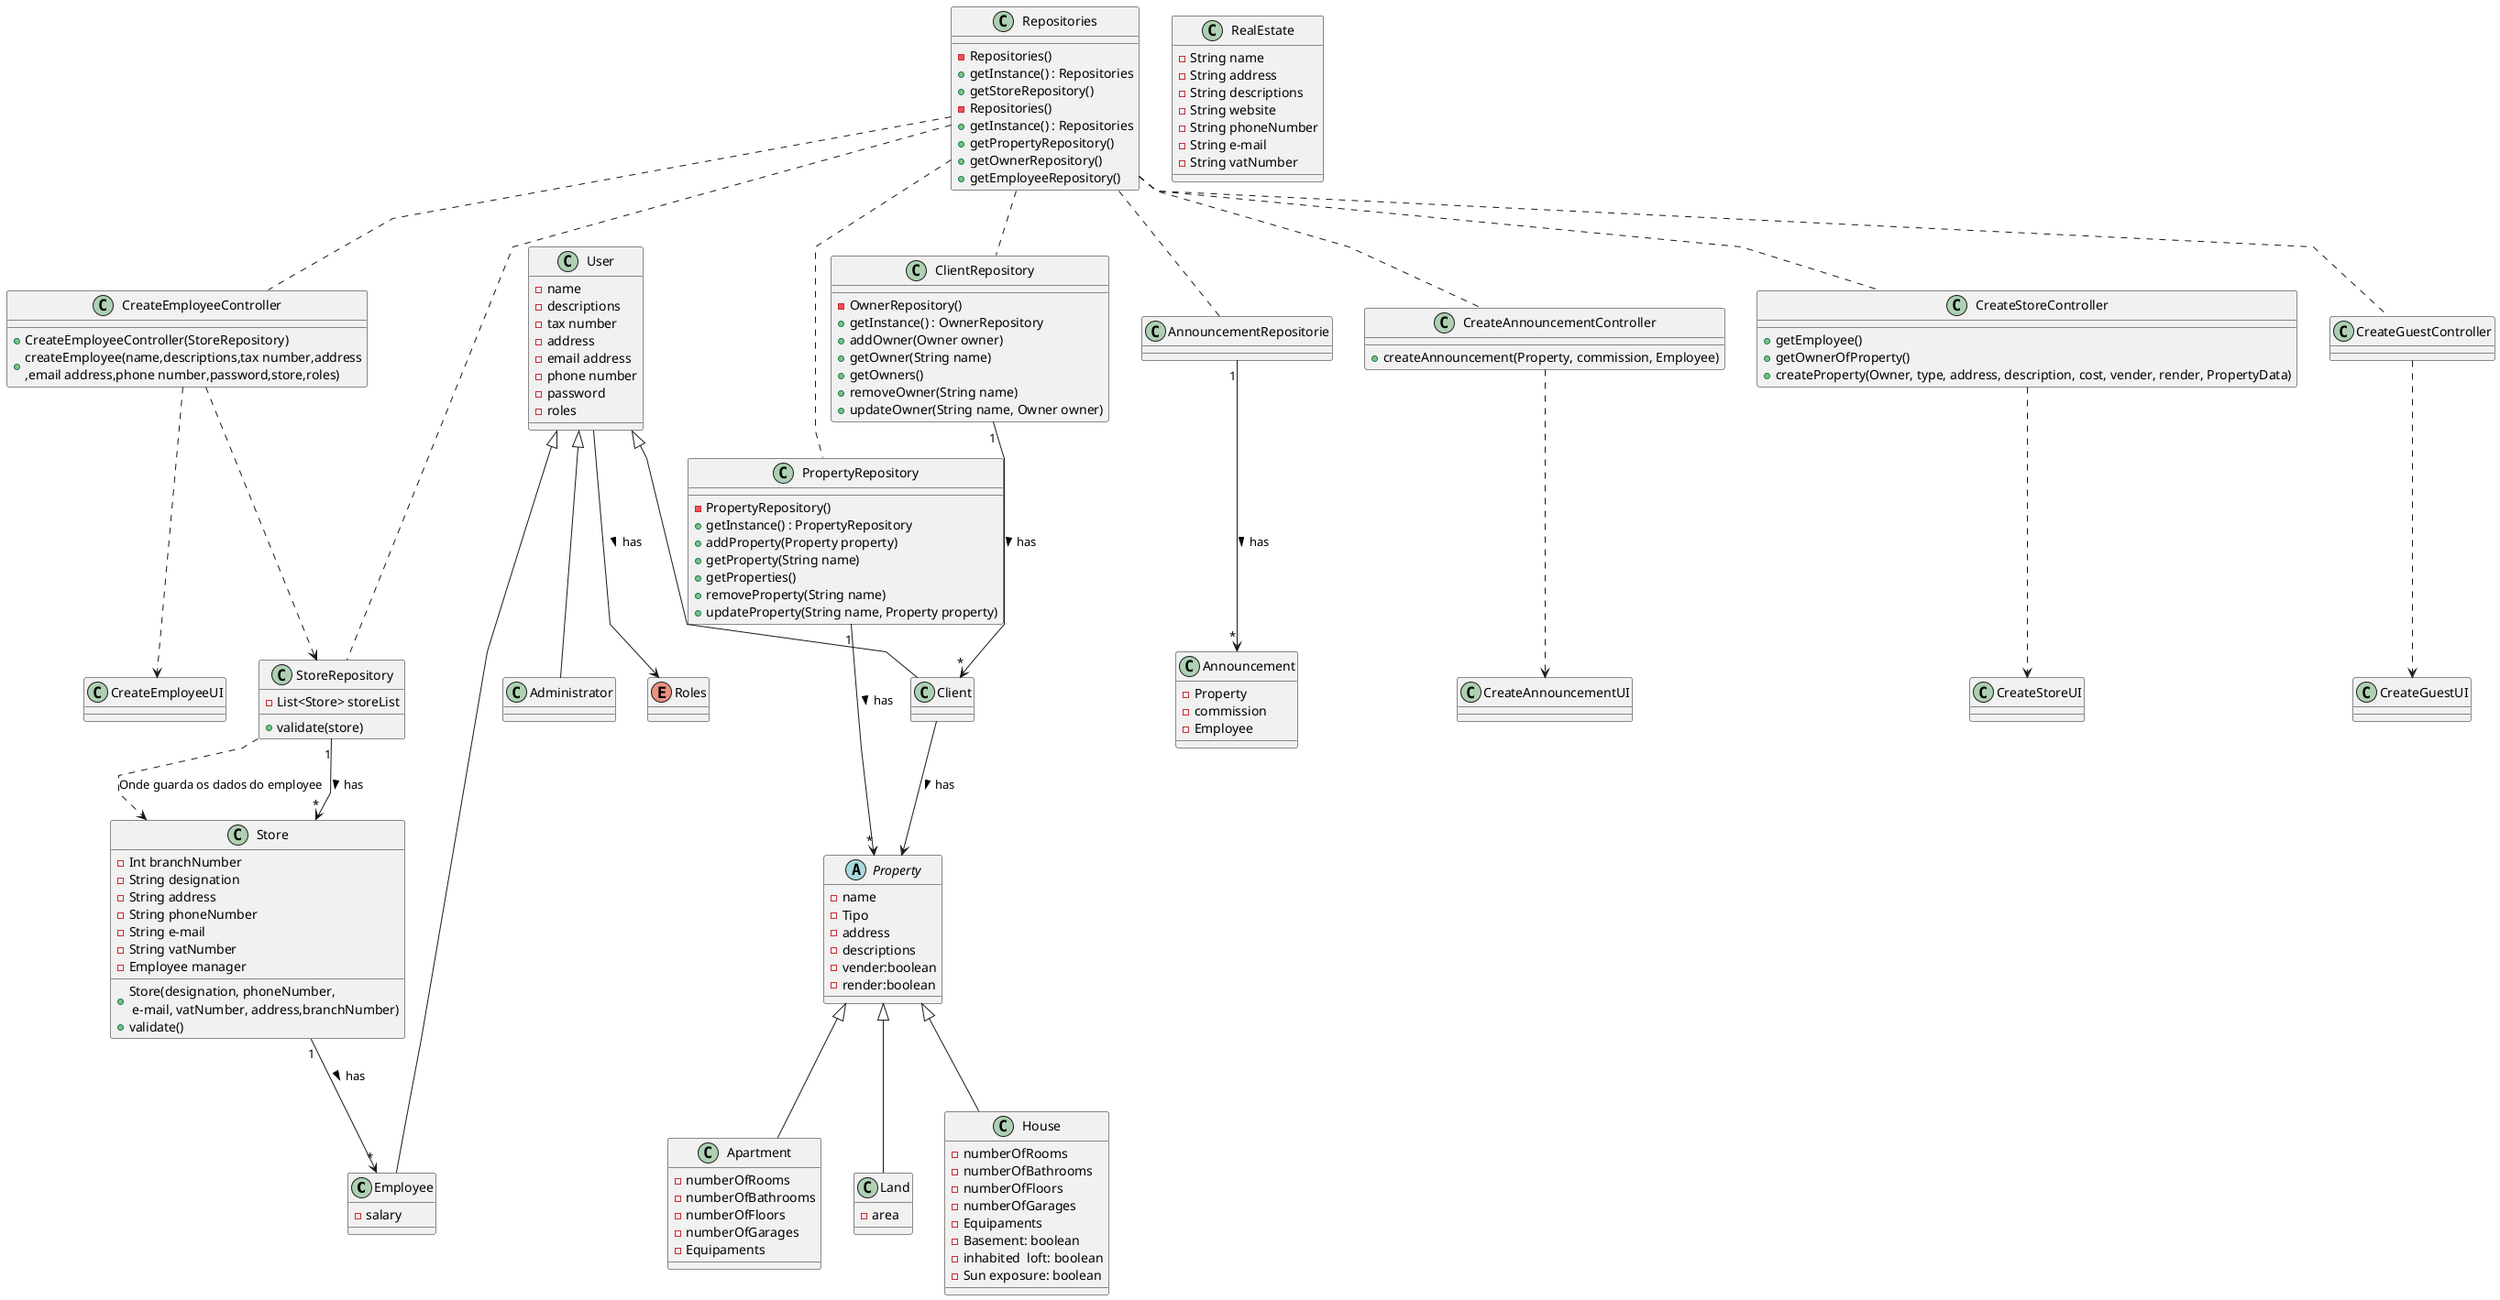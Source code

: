 @startuml
'skinparam monochrome true
skinparam packageStyle rectangle
skinparam shadowing false
skinparam linetype polyline
'skinparam linetype orto

skinparam classAttributeIconSize "2"
class Employee extends User{
    -salary
}
enum Roles{

}
class User{
    - name
    - descriptions
    - tax number
    - address
    - email address
    - phone number
    - password
    - roles

}

class Repositories {
    - Repositories()
    + getInstance() : Repositories
    + getStoreRepository()
}

class AnnouncementRepositorie{
}

class CreateStoreUI{
}

class CreateEmployeeUI{
}

class CreateEmployeeController{
    + CreateEmployeeController(StoreRepository)
    + createEmployee(name,descriptions,tax number,address\n,email address,phone number,password,store,roles)
}

class CreateAnnouncementUI{
}

class CreateAnnouncementController{
    + createAnnouncement(Property, commission, Employee)
}
class Announcement{
    -Property
    -commission
    -Employee
}

class RealEstate{
    - String name
    - String address
    - String descriptions
    - String website
    - String phoneNumber
    - String e-mail
    - String vatNumber
}

class Administrator extends User{
}

class Store{
    + Store(designation, phoneNumber, \n e-mail, vatNumber, address,branchNumber)
    + validate()
    - Int branchNumber
    - String designation
    - String address
    - String phoneNumber
    - String e-mail
    - String vatNumber
    - Employee manager

}

class StoreRepository{
    - List<Store> storeList
    + validate(store)

}

class CreateStoreUI{
}

class CreateStoreController{
   + getEmployee()
   + getOwnerOfProperty()
   + createProperty(Owner, type, address, description, cost, vender, render, PropertyData)
}

class CreateGuestUI{
}

class CreateGuestController{

}

class Client extends User{
}

abstract class Property {
    - name
    - Tipo
    - address
    - descriptions
    - vender:boolean
    - render:boolean
}

class Repositories {
    - Repositories()
    + getInstance() : Repositories
    + getPropertyRepository()
    + getOwnerRepository()
    + getEmployeeRepository()

}

class PropertyRepository {
    - PropertyRepository()
    + getInstance() : PropertyRepository
    + addProperty(Property property)
    + getProperty(String name)
    + getProperties()
    + removeProperty(String name)
    + updateProperty(String name, Property property)
}

class ClientRepository {
    - OwnerRepository()
    + getInstance() : OwnerRepository
    + addOwner(Owner owner)
    + getOwner(String name)
    + getOwners()
    + removeOwner(String name)
    + updateOwner(String name, Owner owner)
}

class House extends Property{
    - numberOfRooms
    - numberOfBathrooms
    - numberOfFloors
    - numberOfGarages
    - Equipaments
    - Basement: boolean
    - inhabited  loft: boolean
    - Sun exposure: boolean
}
class Apartment extends Property{
    - numberOfRooms
    - numberOfBathrooms
    - numberOfFloors
    - numberOfGarages
    - Equipaments

}
class Land extends Property{
    - area
}

Repositories .. StoreRepository
Repositories .. PropertyRepository
Repositories .. ClientRepository
Repositories .. AnnouncementRepositorie
Repositories .. CreateEmployeeController
Repositories .. CreateStoreController
Repositories .. CreateAnnouncementController
Repositories .. CreateGuestController
User --> Roles :has >

'client
Client --> Property :has >
Store "1"--> "*" Employee :has >
'Controller
CreateAnnouncementController ..> CreateAnnouncementUI
CreateEmployeeController ..> CreateEmployeeUI
CreateStoreController ..> CreateStoreUI
CreateGuestController ..> CreateGuestUI

StoreRepository "1"--> "*" Store :has >
PropertyRepository "1"--> "*" Property :has >
ClientRepository "1"--> "*"Client :has >
AnnouncementRepositorie "1"--> "*" Announcement :has >
CreateEmployeeController ..>  StoreRepository

StoreRepository ..> Store : Onde guarda os dados do employee
@enduml